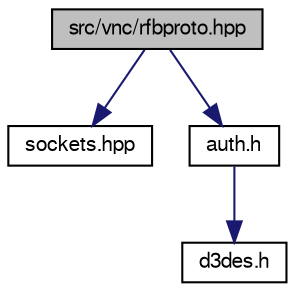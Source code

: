 digraph "src/vnc/rfbproto.hpp"
{
 // LATEX_PDF_SIZE
  bgcolor="transparent";
  edge [fontname="FreeSans",fontsize="10",labelfontname="FreeSans",labelfontsize="10"];
  node [fontname="FreeSans",fontsize="10",shape=record];
  Node1 [label="src/vnc/rfbproto.hpp",height=0.2,width=0.4,color="black", fillcolor="grey75", style="filled", fontcolor="black",tooltip=" "];
  Node1 -> Node2 [color="midnightblue",fontsize="10",style="solid",fontname="FreeSans"];
  Node2 [label="sockets.hpp",height=0.2,width=0.4,color="black",URL="$a01346.html",tooltip=" "];
  Node1 -> Node3 [color="midnightblue",fontsize="10",style="solid",fontname="FreeSans"];
  Node3 [label="auth.h",height=0.2,width=0.4,color="black",URL="$a01322.html",tooltip=" "];
  Node3 -> Node4 [color="midnightblue",fontsize="10",style="solid",fontname="FreeSans"];
  Node4 [label="d3des.h",height=0.2,width=0.4,color="black",URL="$a01334.html",tooltip=" "];
}
